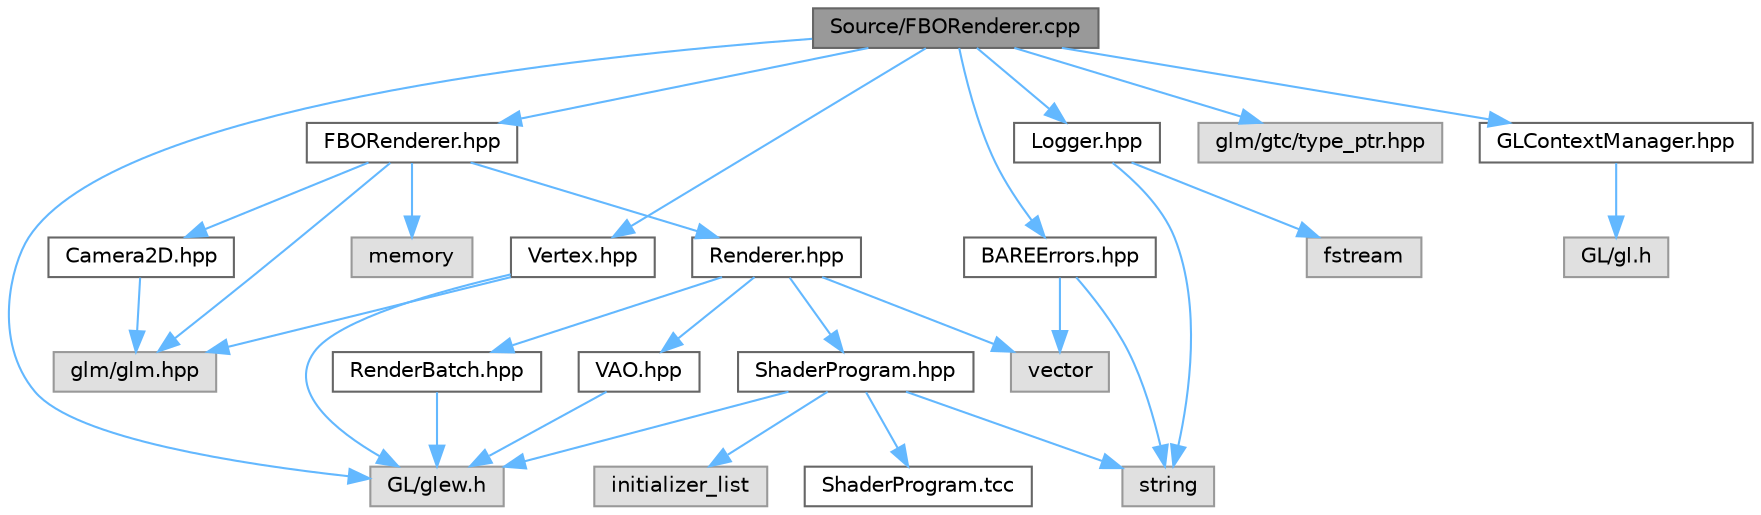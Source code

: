 digraph "Source/FBORenderer.cpp"
{
 // INTERACTIVE_SVG=YES
 // LATEX_PDF_SIZE
  bgcolor="transparent";
  edge [fontname=Helvetica,fontsize=10,labelfontname=Helvetica,labelfontsize=10];
  node [fontname=Helvetica,fontsize=10,shape=box,height=0.2,width=0.4];
  Node1 [label="Source/FBORenderer.cpp",height=0.2,width=0.4,color="gray40", fillcolor="grey60", style="filled", fontcolor="black",tooltip=" "];
  Node1 -> Node2 [color="steelblue1",style="solid"];
  Node2 [label="FBORenderer.hpp",height=0.2,width=0.4,color="grey40", fillcolor="white", style="filled",URL="$_f_b_o_renderer_8hpp.html",tooltip=" "];
  Node2 -> Node3 [color="steelblue1",style="solid"];
  Node3 [label="glm/glm.hpp",height=0.2,width=0.4,color="grey60", fillcolor="#E0E0E0", style="filled",tooltip=" "];
  Node2 -> Node4 [color="steelblue1",style="solid"];
  Node4 [label="memory",height=0.2,width=0.4,color="grey60", fillcolor="#E0E0E0", style="filled",tooltip=" "];
  Node2 -> Node5 [color="steelblue1",style="solid"];
  Node5 [label="Camera2D.hpp",height=0.2,width=0.4,color="grey40", fillcolor="white", style="filled",URL="$_camera2_d_8hpp.html",tooltip=" "];
  Node5 -> Node3 [color="steelblue1",style="solid"];
  Node2 -> Node6 [color="steelblue1",style="solid"];
  Node6 [label="Renderer.hpp",height=0.2,width=0.4,color="grey40", fillcolor="white", style="filled",URL="$_renderer_8hpp.html",tooltip=" "];
  Node6 -> Node7 [color="steelblue1",style="solid"];
  Node7 [label="vector",height=0.2,width=0.4,color="grey60", fillcolor="#E0E0E0", style="filled",tooltip=" "];
  Node6 -> Node8 [color="steelblue1",style="solid"];
  Node8 [label="ShaderProgram.hpp",height=0.2,width=0.4,color="grey40", fillcolor="white", style="filled",URL="$_shader_program_8hpp.html",tooltip=" "];
  Node8 -> Node9 [color="steelblue1",style="solid"];
  Node9 [label="string",height=0.2,width=0.4,color="grey60", fillcolor="#E0E0E0", style="filled",tooltip=" "];
  Node8 -> Node10 [color="steelblue1",style="solid"];
  Node10 [label="initializer_list",height=0.2,width=0.4,color="grey60", fillcolor="#E0E0E0", style="filled",tooltip=" "];
  Node8 -> Node11 [color="steelblue1",style="solid"];
  Node11 [label="GL/glew.h",height=0.2,width=0.4,color="grey60", fillcolor="#E0E0E0", style="filled",tooltip=" "];
  Node8 -> Node12 [color="steelblue1",style="solid"];
  Node12 [label="ShaderProgram.tcc",height=0.2,width=0.4,color="grey40", fillcolor="white", style="filled",URL="$_shader_program_8tcc.html",tooltip=" "];
  Node6 -> Node13 [color="steelblue1",style="solid"];
  Node13 [label="VAO.hpp",height=0.2,width=0.4,color="grey40", fillcolor="white", style="filled",URL="$_v_a_o_8hpp.html",tooltip=" "];
  Node13 -> Node11 [color="steelblue1",style="solid"];
  Node6 -> Node14 [color="steelblue1",style="solid"];
  Node14 [label="RenderBatch.hpp",height=0.2,width=0.4,color="grey40", fillcolor="white", style="filled",URL="$_render_batch_8hpp.html",tooltip=" "];
  Node14 -> Node11 [color="steelblue1",style="solid"];
  Node1 -> Node11 [color="steelblue1",style="solid"];
  Node1 -> Node15 [color="steelblue1",style="solid"];
  Node15 [label="glm/gtc/type_ptr.hpp",height=0.2,width=0.4,color="grey60", fillcolor="#E0E0E0", style="filled",tooltip=" "];
  Node1 -> Node16 [color="steelblue1",style="solid"];
  Node16 [label="GLContextManager.hpp",height=0.2,width=0.4,color="grey40", fillcolor="white", style="filled",URL="$_g_l_context_manager_8hpp.html",tooltip=" "];
  Node16 -> Node17 [color="steelblue1",style="solid"];
  Node17 [label="GL/gl.h",height=0.2,width=0.4,color="grey60", fillcolor="#E0E0E0", style="filled",tooltip=" "];
  Node1 -> Node18 [color="steelblue1",style="solid"];
  Node18 [label="BAREErrors.hpp",height=0.2,width=0.4,color="grey40", fillcolor="white", style="filled",URL="$_b_a_r_e_errors_8hpp.html",tooltip=" "];
  Node18 -> Node9 [color="steelblue1",style="solid"];
  Node18 -> Node7 [color="steelblue1",style="solid"];
  Node1 -> Node19 [color="steelblue1",style="solid"];
  Node19 [label="Vertex.hpp",height=0.2,width=0.4,color="grey40", fillcolor="white", style="filled",URL="$_vertex_8hpp.html",tooltip=" "];
  Node19 -> Node11 [color="steelblue1",style="solid"];
  Node19 -> Node3 [color="steelblue1",style="solid"];
  Node1 -> Node20 [color="steelblue1",style="solid"];
  Node20 [label="Logger.hpp",height=0.2,width=0.4,color="grey40", fillcolor="white", style="filled",URL="$_logger_8hpp.html",tooltip=" "];
  Node20 -> Node9 [color="steelblue1",style="solid"];
  Node20 -> Node21 [color="steelblue1",style="solid"];
  Node21 [label="fstream",height=0.2,width=0.4,color="grey60", fillcolor="#E0E0E0", style="filled",tooltip=" "];
}
